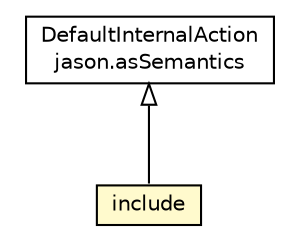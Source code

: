 #!/usr/local/bin/dot
#
# Class diagram 
# Generated by UMLGraph version R5_6 (http://www.umlgraph.org/)
#

digraph G {
	edge [fontname="Helvetica",fontsize=10,labelfontname="Helvetica",labelfontsize=10];
	node [fontname="Helvetica",fontsize=10,shape=plaintext];
	nodesep=0.25;
	ranksep=0.5;
	// jason.asSemantics.DefaultInternalAction
	c87322 [label=<<table title="jason.asSemantics.DefaultInternalAction" border="0" cellborder="1" cellspacing="0" cellpadding="2" port="p" href="../asSemantics/DefaultInternalAction.html">
		<tr><td><table border="0" cellspacing="0" cellpadding="1">
<tr><td align="center" balign="center"> DefaultInternalAction </td></tr>
<tr><td align="center" balign="center"> jason.asSemantics </td></tr>
		</table></td></tr>
		</table>>, URL="../asSemantics/DefaultInternalAction.html", fontname="Helvetica", fontcolor="black", fontsize=10.0];
	// jason.stdlib.include
	c87561 [label=<<table title="jason.stdlib.include" border="0" cellborder="1" cellspacing="0" cellpadding="2" port="p" bgcolor="lemonChiffon" href="./include.html">
		<tr><td><table border="0" cellspacing="0" cellpadding="1">
<tr><td align="center" balign="center"> include </td></tr>
		</table></td></tr>
		</table>>, URL="./include.html", fontname="Helvetica", fontcolor="black", fontsize=10.0];
	//jason.stdlib.include extends jason.asSemantics.DefaultInternalAction
	c87322:p -> c87561:p [dir=back,arrowtail=empty];
}

